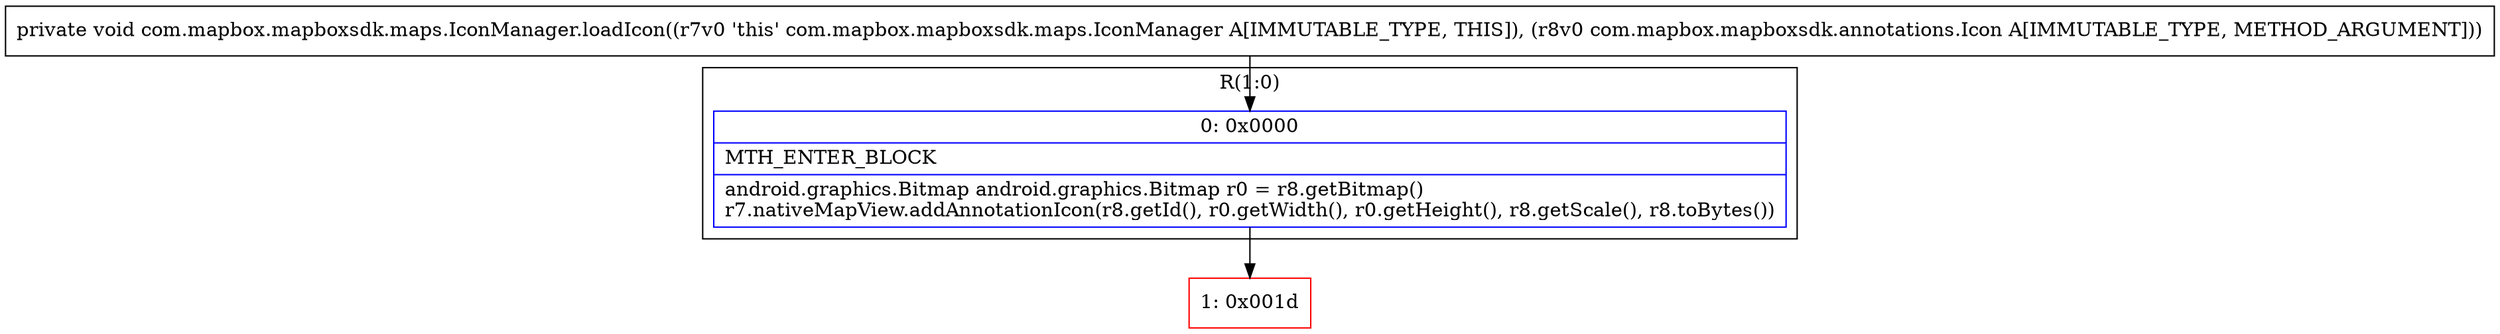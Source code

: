 digraph "CFG forcom.mapbox.mapboxsdk.maps.IconManager.loadIcon(Lcom\/mapbox\/mapboxsdk\/annotations\/Icon;)V" {
subgraph cluster_Region_1768595322 {
label = "R(1:0)";
node [shape=record,color=blue];
Node_0 [shape=record,label="{0\:\ 0x0000|MTH_ENTER_BLOCK\l|android.graphics.Bitmap android.graphics.Bitmap r0 = r8.getBitmap()\lr7.nativeMapView.addAnnotationIcon(r8.getId(), r0.getWidth(), r0.getHeight(), r8.getScale(), r8.toBytes())\l}"];
}
Node_1 [shape=record,color=red,label="{1\:\ 0x001d}"];
MethodNode[shape=record,label="{private void com.mapbox.mapboxsdk.maps.IconManager.loadIcon((r7v0 'this' com.mapbox.mapboxsdk.maps.IconManager A[IMMUTABLE_TYPE, THIS]), (r8v0 com.mapbox.mapboxsdk.annotations.Icon A[IMMUTABLE_TYPE, METHOD_ARGUMENT])) }"];
MethodNode -> Node_0;
Node_0 -> Node_1;
}

